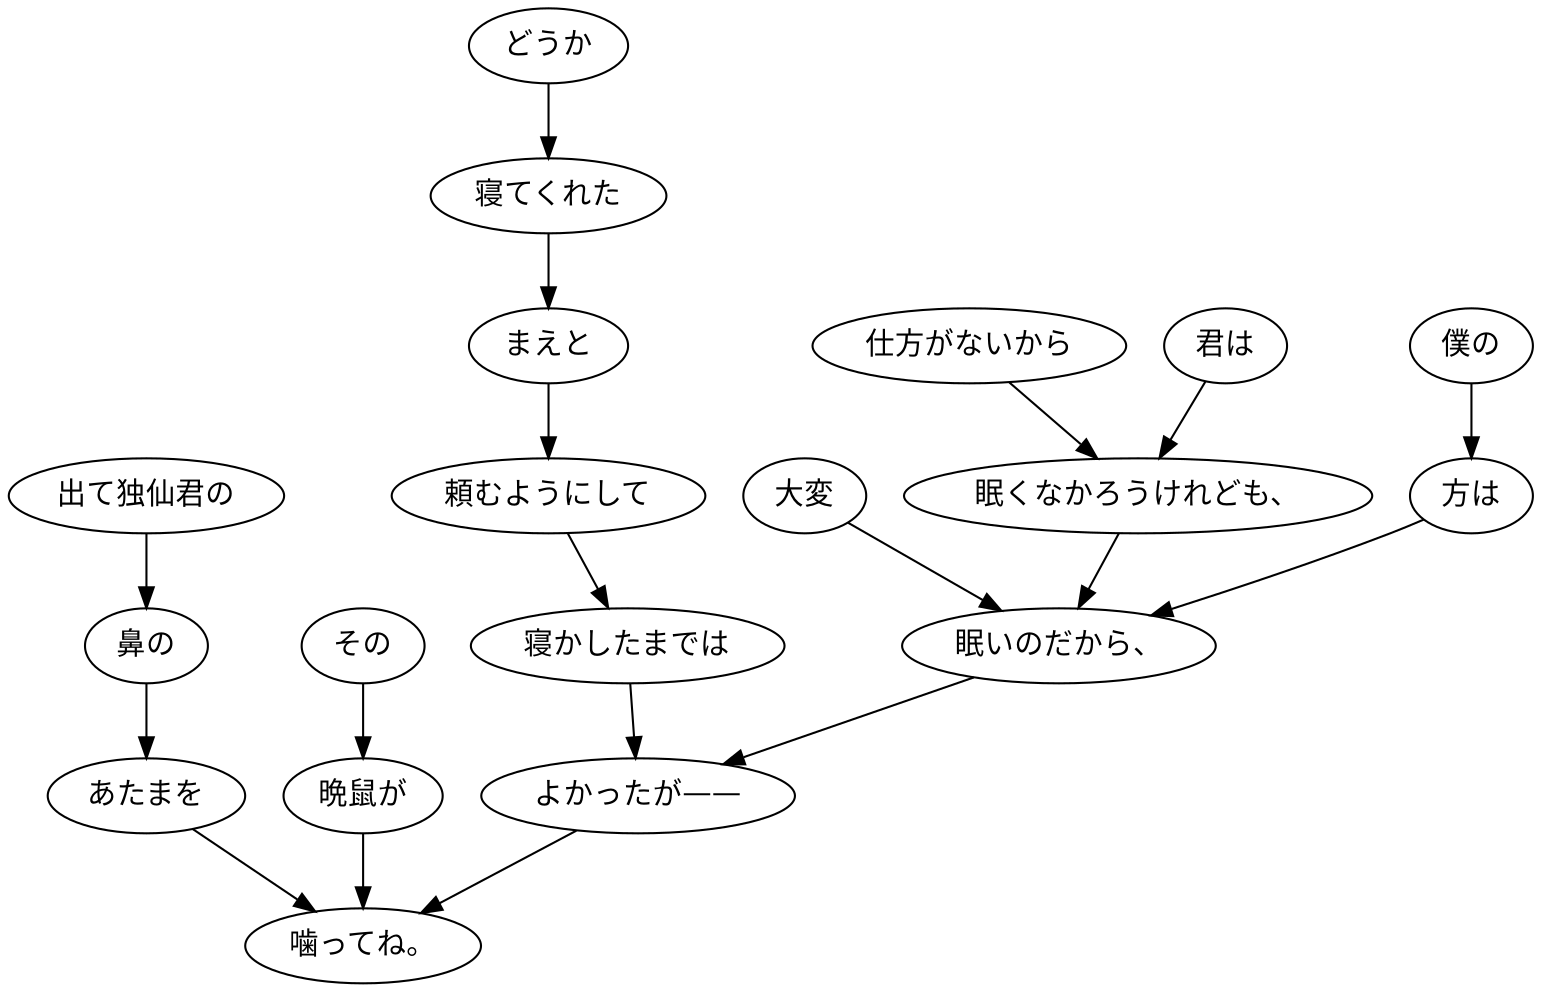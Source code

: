 digraph graph6082 {
	node0 [label="仕方がないから"];
	node1 [label="君は"];
	node2 [label="眠くなかろうけれども、"];
	node3 [label="僕の"];
	node4 [label="方は"];
	node5 [label="大変"];
	node6 [label="眠いのだから、"];
	node7 [label="どうか"];
	node8 [label="寝てくれた"];
	node9 [label="まえと"];
	node10 [label="頼むようにして"];
	node11 [label="寝かしたまでは"];
	node12 [label="よかったが——"];
	node13 [label="その"];
	node14 [label="晩鼠が"];
	node15 [label="出て独仙君の"];
	node16 [label="鼻の"];
	node17 [label="あたまを"];
	node18 [label="噛ってね。"];
	node0 -> node2;
	node1 -> node2;
	node2 -> node6;
	node3 -> node4;
	node4 -> node6;
	node5 -> node6;
	node6 -> node12;
	node7 -> node8;
	node8 -> node9;
	node9 -> node10;
	node10 -> node11;
	node11 -> node12;
	node12 -> node18;
	node13 -> node14;
	node14 -> node18;
	node15 -> node16;
	node16 -> node17;
	node17 -> node18;
}
